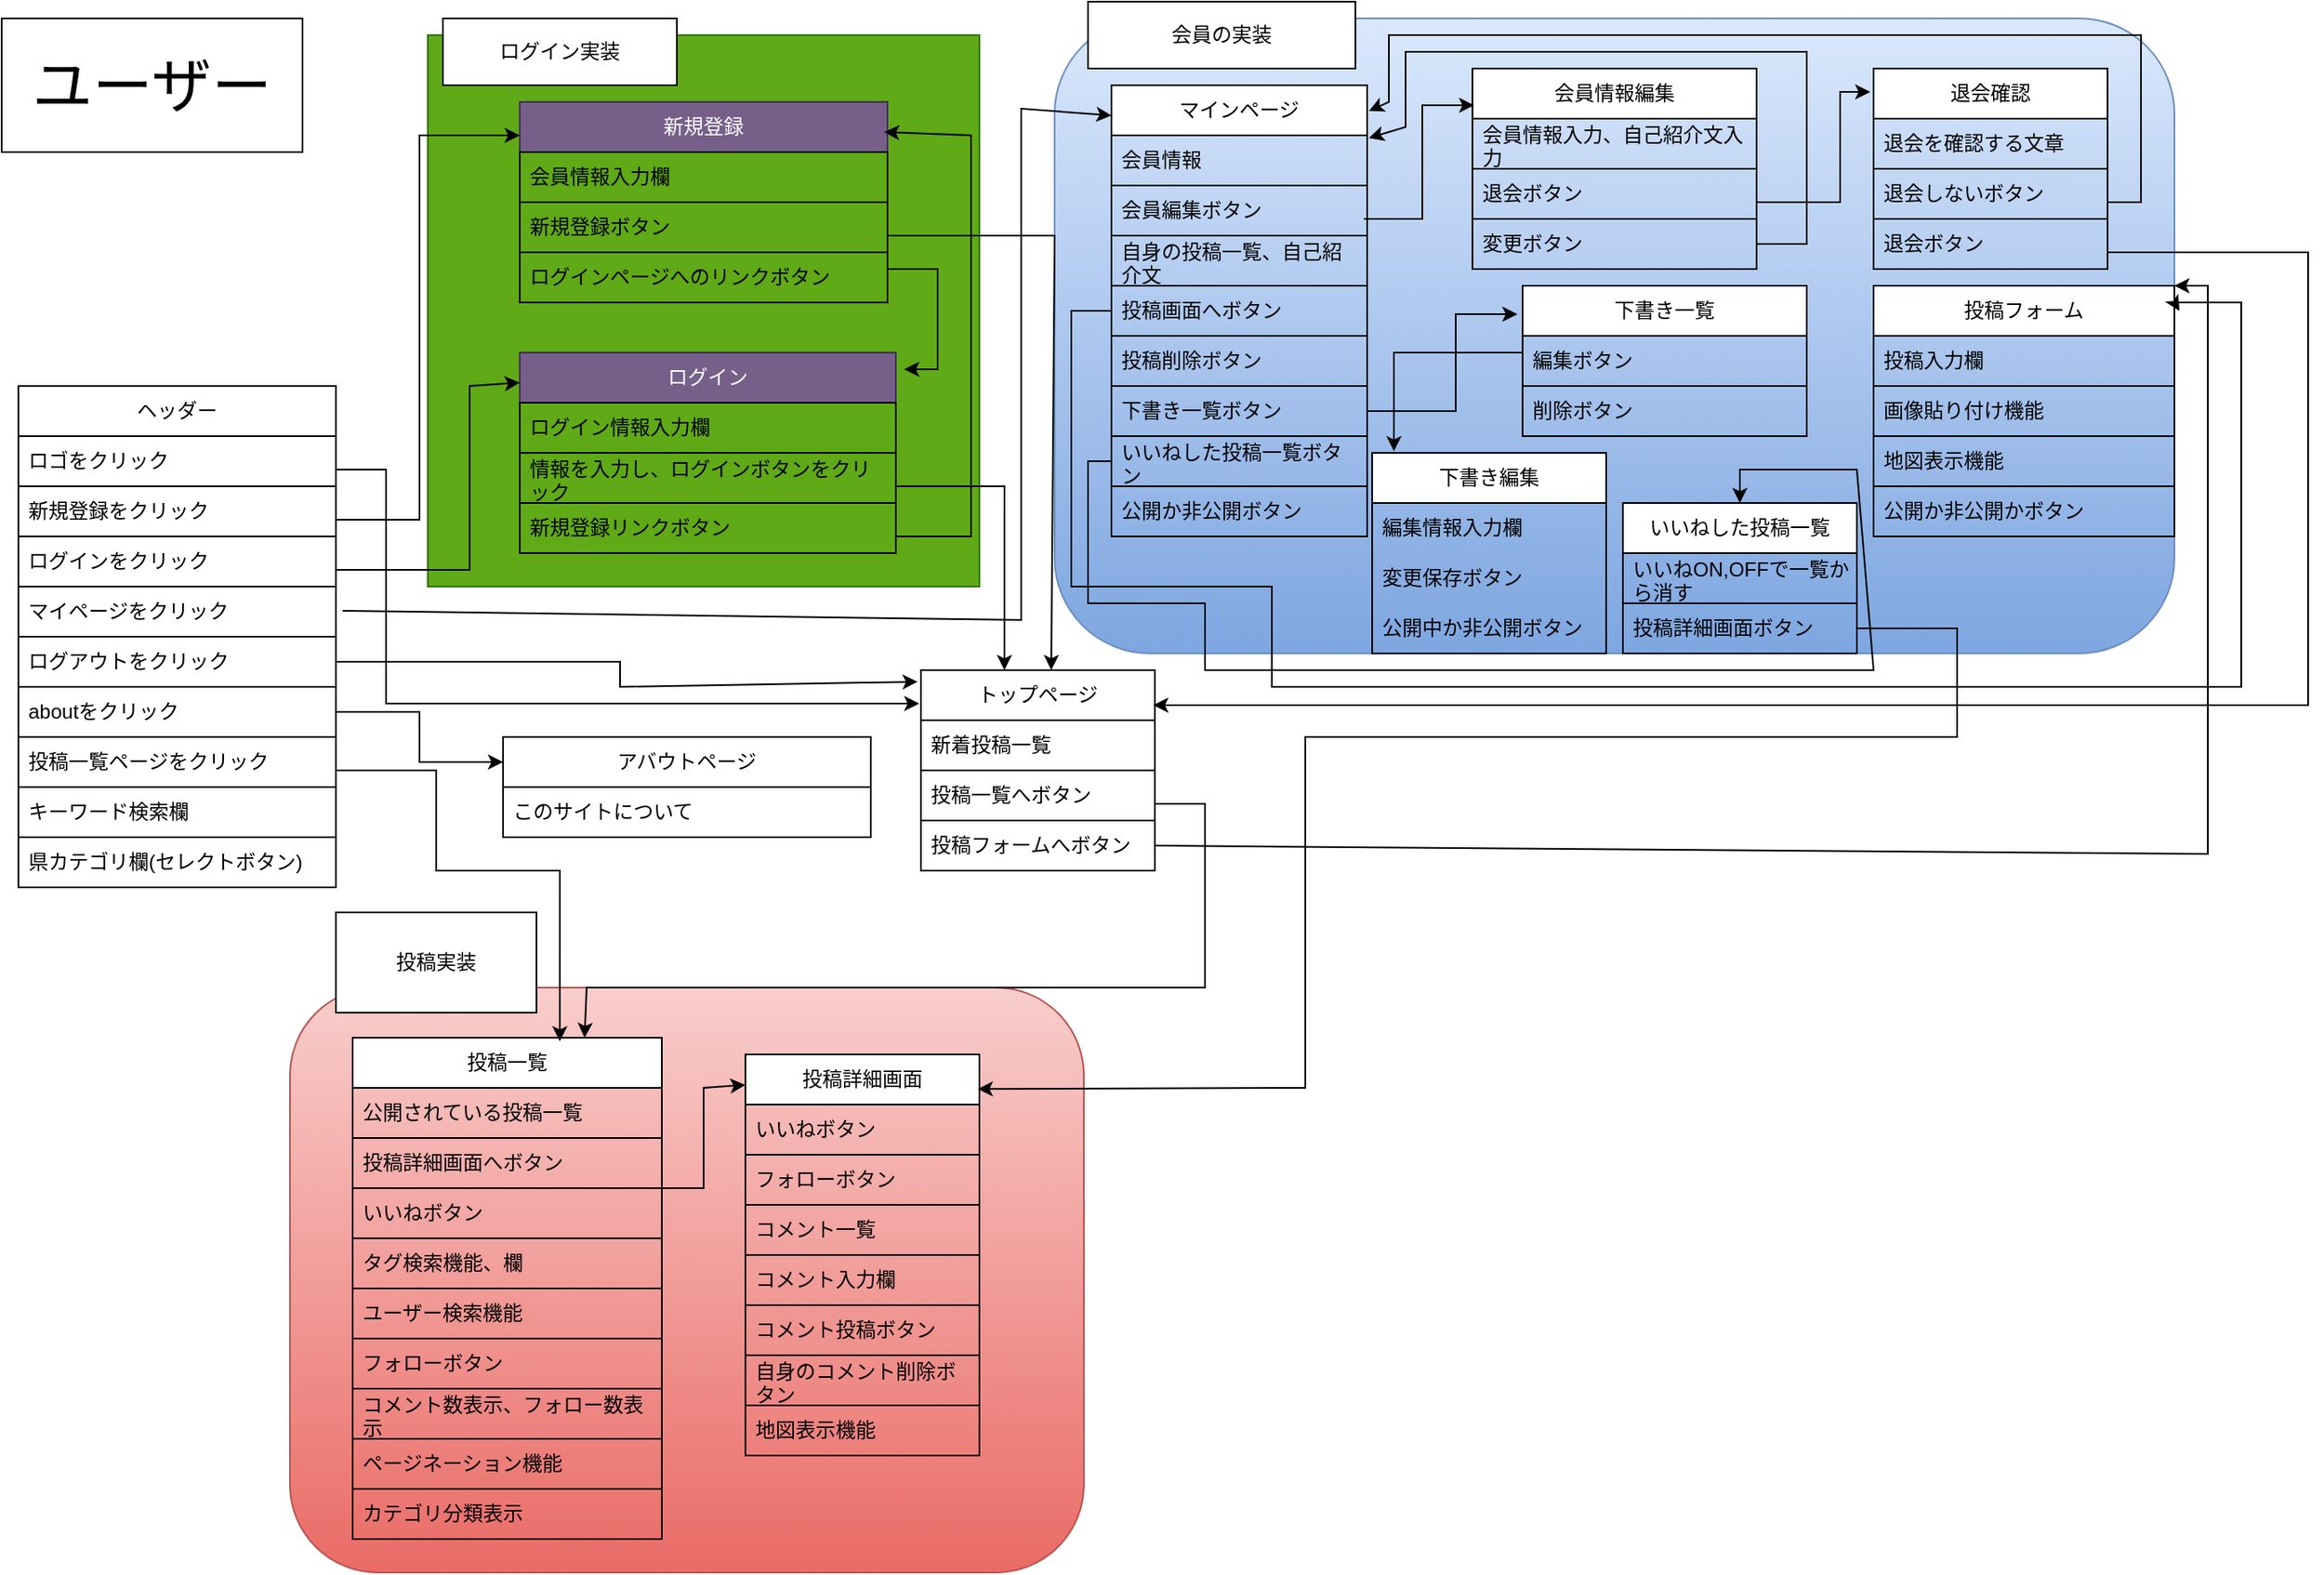 <mxfile version="24.4.13" type="github">
  <diagram name="ページ1" id="BmxVBQdKCFRmg_GliCho">
    <mxGraphModel dx="599" dy="809" grid="1" gridSize="10" guides="1" tooltips="1" connect="1" arrows="1" fold="1" page="1" pageScale="1" pageWidth="827" pageHeight="1169" math="0" shadow="0">
      <root>
        <mxCell id="0" />
        <mxCell id="1" parent="0" />
        <mxCell id="5P5FnnpHf5cilHwBpNUs-7" value="&lt;font style=&quot;font-size: 36px;&quot;&gt;ユーザー&lt;/font&gt;" style="rounded=0;whiteSpace=wrap;html=1;" parent="1" vertex="1">
          <mxGeometry x="10" y="20" width="180" height="80" as="geometry" />
        </mxCell>
        <mxCell id="5P5FnnpHf5cilHwBpNUs-9" value="ヘッダー" style="swimlane;fontStyle=0;childLayout=stackLayout;horizontal=1;startSize=30;horizontalStack=0;resizeParent=1;resizeParentMax=0;resizeLast=0;collapsible=1;marginBottom=0;whiteSpace=wrap;html=1;" parent="1" vertex="1">
          <mxGeometry x="20" y="240" width="190" height="300" as="geometry" />
        </mxCell>
        <mxCell id="5P5FnnpHf5cilHwBpNUs-10" value="ロゴをクリック" style="text;strokeColor=none;fillColor=none;align=left;verticalAlign=middle;spacingLeft=4;spacingRight=4;overflow=hidden;points=[[0,0.5],[1,0.5]];portConstraint=eastwest;rotatable=0;whiteSpace=wrap;html=1;" parent="5P5FnnpHf5cilHwBpNUs-9" vertex="1">
          <mxGeometry y="30" width="190" height="30" as="geometry" />
        </mxCell>
        <mxCell id="5P5FnnpHf5cilHwBpNUs-11" value="新規登録をクリック" style="text;strokeColor=default;fillColor=none;align=left;verticalAlign=middle;spacingLeft=4;spacingRight=4;overflow=hidden;points=[[0,0.5],[1,0.5]];portConstraint=eastwest;rotatable=0;whiteSpace=wrap;html=1;" parent="5P5FnnpHf5cilHwBpNUs-9" vertex="1">
          <mxGeometry y="60" width="190" height="30" as="geometry" />
        </mxCell>
        <mxCell id="5P5FnnpHf5cilHwBpNUs-12" value="ログインをクリック" style="text;strokeColor=default;fillColor=none;align=left;verticalAlign=middle;spacingLeft=4;spacingRight=4;overflow=hidden;points=[[0,0.5],[1,0.5]];portConstraint=eastwest;rotatable=0;whiteSpace=wrap;html=1;" parent="5P5FnnpHf5cilHwBpNUs-9" vertex="1">
          <mxGeometry y="90" width="190" height="30" as="geometry" />
        </mxCell>
        <mxCell id="5P5FnnpHf5cilHwBpNUs-4" value="マイページをクリック" style="text;strokeColor=default;fillColor=none;align=left;verticalAlign=middle;spacingLeft=4;spacingRight=4;overflow=hidden;points=[[0,0.5],[1,0.5]];portConstraint=eastwest;rotatable=0;whiteSpace=wrap;html=1;" parent="5P5FnnpHf5cilHwBpNUs-9" vertex="1">
          <mxGeometry y="120" width="190" height="30" as="geometry" />
        </mxCell>
        <mxCell id="5P5FnnpHf5cilHwBpNUs-6" value="ログアウトをクリック" style="text;strokeColor=default;fillColor=none;align=left;verticalAlign=middle;spacingLeft=4;spacingRight=4;overflow=hidden;points=[[0,0.5],[1,0.5]];portConstraint=eastwest;rotatable=0;whiteSpace=wrap;html=1;" parent="5P5FnnpHf5cilHwBpNUs-9" vertex="1">
          <mxGeometry y="150" width="190" height="30" as="geometry" />
        </mxCell>
        <mxCell id="5P5FnnpHf5cilHwBpNUs-5" value="aboutをクリック" style="text;strokeColor=default;fillColor=none;align=left;verticalAlign=middle;spacingLeft=4;spacingRight=4;overflow=hidden;points=[[0,0.5],[1,0.5]];portConstraint=eastwest;rotatable=0;whiteSpace=wrap;html=1;" parent="5P5FnnpHf5cilHwBpNUs-9" vertex="1">
          <mxGeometry y="180" width="190" height="30" as="geometry" />
        </mxCell>
        <mxCell id="5P5FnnpHf5cilHwBpNUs-20" value="投稿一覧ページをクリック" style="text;strokeColor=default;fillColor=none;align=left;verticalAlign=middle;spacingLeft=4;spacingRight=4;overflow=hidden;points=[[0,0.5],[1,0.5]];portConstraint=eastwest;rotatable=0;whiteSpace=wrap;html=1;" parent="5P5FnnpHf5cilHwBpNUs-9" vertex="1">
          <mxGeometry y="210" width="190" height="30" as="geometry" />
        </mxCell>
        <mxCell id="5P5FnnpHf5cilHwBpNUs-45" value="キーワード検索欄" style="text;strokeColor=default;fillColor=none;align=left;verticalAlign=middle;spacingLeft=4;spacingRight=4;overflow=hidden;points=[[0,0.5],[1,0.5]];portConstraint=eastwest;rotatable=0;whiteSpace=wrap;html=1;" parent="5P5FnnpHf5cilHwBpNUs-9" vertex="1">
          <mxGeometry y="240" width="190" height="30" as="geometry" />
        </mxCell>
        <mxCell id="5P5FnnpHf5cilHwBpNUs-44" value="県カテゴリ欄(セレクトボタン)" style="text;strokeColor=none;fillColor=none;align=left;verticalAlign=middle;spacingLeft=4;spacingRight=4;overflow=hidden;points=[[0,0.5],[1,0.5]];portConstraint=eastwest;rotatable=0;whiteSpace=wrap;html=1;" parent="5P5FnnpHf5cilHwBpNUs-9" vertex="1">
          <mxGeometry y="270" width="190" height="30" as="geometry" />
        </mxCell>
        <mxCell id="5P5FnnpHf5cilHwBpNUs-21" value="" style="whiteSpace=wrap;html=1;aspect=fixed;strokeColor=#2D7600;fillColor=#60a917;fontColor=#ffffff;" parent="1" vertex="1">
          <mxGeometry x="265" y="30" width="330" height="330" as="geometry" />
        </mxCell>
        <mxCell id="5P5FnnpHf5cilHwBpNUs-22" value="新規登録" style="swimlane;fontStyle=0;childLayout=stackLayout;horizontal=1;startSize=30;horizontalStack=0;resizeParent=1;resizeParentMax=0;resizeLast=0;collapsible=1;marginBottom=0;whiteSpace=wrap;html=1;fillColor=#76608a;fontColor=#ffffff;strokeColor=#432D57;" parent="1" vertex="1">
          <mxGeometry x="320" y="70" width="220" height="120" as="geometry" />
        </mxCell>
        <mxCell id="5P5FnnpHf5cilHwBpNUs-23" value="会員情報入力欄" style="text;align=left;verticalAlign=middle;spacingLeft=4;spacingRight=4;overflow=hidden;points=[[0,0.5],[1,0.5]];portConstraint=eastwest;rotatable=0;whiteSpace=wrap;html=1;fillColor=none;strokeColor=default;" parent="5P5FnnpHf5cilHwBpNUs-22" vertex="1">
          <mxGeometry y="30" width="220" height="30" as="geometry" />
        </mxCell>
        <mxCell id="5P5FnnpHf5cilHwBpNUs-24" value="新規登録ボタン" style="text;strokeColor=default;fillColor=none;align=left;verticalAlign=middle;spacingLeft=4;spacingRight=4;overflow=hidden;points=[[0,0.5],[1,0.5]];portConstraint=eastwest;rotatable=0;whiteSpace=wrap;html=1;" parent="5P5FnnpHf5cilHwBpNUs-22" vertex="1">
          <mxGeometry y="60" width="220" height="30" as="geometry" />
        </mxCell>
        <mxCell id="5P5FnnpHf5cilHwBpNUs-25" value="ログインページへのリンクボタン" style="text;strokeColor=default;fillColor=none;align=left;verticalAlign=middle;spacingLeft=4;spacingRight=4;overflow=hidden;points=[[0,0.5],[1,0.5]];portConstraint=eastwest;rotatable=0;whiteSpace=wrap;html=1;" parent="5P5FnnpHf5cilHwBpNUs-22" vertex="1">
          <mxGeometry y="90" width="220" height="30" as="geometry" />
        </mxCell>
        <mxCell id="5P5FnnpHf5cilHwBpNUs-26" value="ログイン実装" style="rounded=0;whiteSpace=wrap;html=1;" parent="1" vertex="1">
          <mxGeometry x="274" y="20" width="140" height="40" as="geometry" />
        </mxCell>
        <mxCell id="5P5FnnpHf5cilHwBpNUs-27" value="ログイン" style="swimlane;fontStyle=0;childLayout=stackLayout;horizontal=1;startSize=30;horizontalStack=0;resizeParent=1;resizeParentMax=0;resizeLast=0;collapsible=1;marginBottom=0;whiteSpace=wrap;html=1;fillColor=#76608a;strokeColor=#432D57;fontColor=#ffffff;" parent="1" vertex="1">
          <mxGeometry x="320" y="220" width="225" height="120" as="geometry" />
        </mxCell>
        <mxCell id="5P5FnnpHf5cilHwBpNUs-28" value="ログイン情報入力欄" style="text;strokeColor=default;fillColor=none;align=left;verticalAlign=middle;spacingLeft=4;spacingRight=4;overflow=hidden;points=[[0,0.5],[1,0.5]];portConstraint=eastwest;rotatable=0;whiteSpace=wrap;html=1;" parent="5P5FnnpHf5cilHwBpNUs-27" vertex="1">
          <mxGeometry y="30" width="225" height="30" as="geometry" />
        </mxCell>
        <mxCell id="5P5FnnpHf5cilHwBpNUs-29" value="情報を入力し、ログインボタンをクリック" style="text;strokeColor=default;fillColor=none;align=left;verticalAlign=middle;spacingLeft=4;spacingRight=4;overflow=hidden;points=[[0,0.5],[1,0.5]];portConstraint=eastwest;rotatable=0;whiteSpace=wrap;html=1;" parent="5P5FnnpHf5cilHwBpNUs-27" vertex="1">
          <mxGeometry y="60" width="225" height="30" as="geometry" />
        </mxCell>
        <mxCell id="5P5FnnpHf5cilHwBpNUs-30" value="新規登録リンクボタン" style="text;strokeColor=default;fillColor=none;align=left;verticalAlign=middle;spacingLeft=4;spacingRight=4;overflow=hidden;points=[[0,0.5],[1,0.5]];portConstraint=eastwest;rotatable=0;whiteSpace=wrap;html=1;" parent="5P5FnnpHf5cilHwBpNUs-27" vertex="1">
          <mxGeometry y="90" width="225" height="30" as="geometry" />
        </mxCell>
        <mxCell id="5P5FnnpHf5cilHwBpNUs-31" value="" style="endArrow=classic;html=1;rounded=0;entryX=0;entryY=0.167;entryDx=0;entryDy=0;entryPerimeter=0;" parent="1" target="5P5FnnpHf5cilHwBpNUs-22" edge="1">
          <mxGeometry width="50" height="50" relative="1" as="geometry">
            <mxPoint x="210" y="320" as="sourcePoint" />
            <mxPoint x="260" y="90" as="targetPoint" />
            <Array as="points">
              <mxPoint x="260" y="320" />
              <mxPoint x="260" y="90" />
            </Array>
          </mxGeometry>
        </mxCell>
        <mxCell id="5P5FnnpHf5cilHwBpNUs-32" value="" style="endArrow=classic;html=1;rounded=0;entryX=0;entryY=0.15;entryDx=0;entryDy=0;entryPerimeter=0;" parent="1" target="5P5FnnpHf5cilHwBpNUs-27" edge="1">
          <mxGeometry width="50" height="50" relative="1" as="geometry">
            <mxPoint x="210" y="350" as="sourcePoint" />
            <mxPoint x="290" y="240" as="targetPoint" />
            <Array as="points">
              <mxPoint x="290" y="350" />
              <mxPoint x="290" y="240" />
            </Array>
          </mxGeometry>
        </mxCell>
        <mxCell id="5P5FnnpHf5cilHwBpNUs-34" value="" style="endArrow=classic;html=1;rounded=0;" parent="1" edge="1">
          <mxGeometry width="50" height="50" relative="1" as="geometry">
            <mxPoint x="540" y="170" as="sourcePoint" />
            <mxPoint x="550" y="230" as="targetPoint" />
            <Array as="points">
              <mxPoint x="570" y="170" />
              <mxPoint x="570" y="230" />
            </Array>
          </mxGeometry>
        </mxCell>
        <mxCell id="5P5FnnpHf5cilHwBpNUs-36" value="" style="endArrow=classic;html=1;rounded=0;entryX=0.991;entryY=0.15;entryDx=0;entryDy=0;entryPerimeter=0;" parent="1" target="5P5FnnpHf5cilHwBpNUs-22" edge="1">
          <mxGeometry width="50" height="50" relative="1" as="geometry">
            <mxPoint x="545" y="330" as="sourcePoint" />
            <mxPoint x="545" y="100" as="targetPoint" />
            <Array as="points">
              <mxPoint x="590" y="330" />
              <mxPoint x="590" y="90" />
            </Array>
          </mxGeometry>
        </mxCell>
        <mxCell id="5P5FnnpHf5cilHwBpNUs-37" value="アバウトページ" style="swimlane;fontStyle=0;childLayout=stackLayout;horizontal=1;startSize=30;horizontalStack=0;resizeParent=1;resizeParentMax=0;resizeLast=0;collapsible=1;marginBottom=0;whiteSpace=wrap;html=1;" parent="1" vertex="1">
          <mxGeometry x="310" y="450" width="220" height="60" as="geometry" />
        </mxCell>
        <mxCell id="5P5FnnpHf5cilHwBpNUs-38" value="このサイトについて" style="text;strokeColor=none;fillColor=none;align=left;verticalAlign=middle;spacingLeft=4;spacingRight=4;overflow=hidden;points=[[0,0.5],[1,0.5]];portConstraint=eastwest;rotatable=0;whiteSpace=wrap;html=1;" parent="5P5FnnpHf5cilHwBpNUs-37" vertex="1">
          <mxGeometry y="30" width="220" height="30" as="geometry" />
        </mxCell>
        <mxCell id="5P5FnnpHf5cilHwBpNUs-41" value="" style="endArrow=classic;html=1;rounded=0;exitX=1;exitY=0.5;exitDx=0;exitDy=0;entryX=0;entryY=0.25;entryDx=0;entryDy=0;" parent="1" source="5P5FnnpHf5cilHwBpNUs-5" target="5P5FnnpHf5cilHwBpNUs-37" edge="1">
          <mxGeometry width="50" height="50" relative="1" as="geometry">
            <mxPoint x="280" y="570" as="sourcePoint" />
            <mxPoint x="260" y="480" as="targetPoint" />
            <Array as="points">
              <mxPoint x="260" y="435" />
              <mxPoint x="260" y="465" />
            </Array>
          </mxGeometry>
        </mxCell>
        <mxCell id="5P5FnnpHf5cilHwBpNUs-42" value="トップページ" style="swimlane;fontStyle=0;childLayout=stackLayout;horizontal=1;startSize=30;horizontalStack=0;resizeParent=1;resizeParentMax=0;resizeLast=0;collapsible=1;marginBottom=0;whiteSpace=wrap;html=1;" parent="1" vertex="1">
          <mxGeometry x="560" y="410" width="140" height="120" as="geometry" />
        </mxCell>
        <mxCell id="5P5FnnpHf5cilHwBpNUs-43" value="新着投稿一覧" style="text;strokeColor=default;fillColor=none;align=left;verticalAlign=middle;spacingLeft=4;spacingRight=4;overflow=hidden;points=[[0,0.5],[1,0.5]];portConstraint=eastwest;rotatable=0;whiteSpace=wrap;html=1;" parent="5P5FnnpHf5cilHwBpNUs-42" vertex="1">
          <mxGeometry y="30" width="140" height="30" as="geometry" />
        </mxCell>
        <mxCell id="m7cMplV8NOQ_NA8ybP9x-31" value="投稿一覧へボタン" style="text;strokeColor=none;fillColor=none;align=left;verticalAlign=middle;spacingLeft=4;spacingRight=4;overflow=hidden;points=[[0,0.5],[1,0.5]];portConstraint=eastwest;rotatable=0;whiteSpace=wrap;html=1;" vertex="1" parent="5P5FnnpHf5cilHwBpNUs-42">
          <mxGeometry y="60" width="140" height="30" as="geometry" />
        </mxCell>
        <mxCell id="5P5FnnpHf5cilHwBpNUs-64" value="投稿フォームへボタン" style="text;strokeColor=default;fillColor=none;align=left;verticalAlign=middle;spacingLeft=4;spacingRight=4;overflow=hidden;points=[[0,0.5],[1,0.5]];portConstraint=eastwest;rotatable=0;whiteSpace=wrap;html=1;" parent="5P5FnnpHf5cilHwBpNUs-42" vertex="1">
          <mxGeometry y="90" width="140" height="30" as="geometry" />
        </mxCell>
        <mxCell id="5P5FnnpHf5cilHwBpNUs-47" value="" style="endArrow=classic;html=1;rounded=0;exitX=1;exitY=0.5;exitDx=0;exitDy=0;entryX=-0.014;entryY=0.058;entryDx=0;entryDy=0;entryPerimeter=0;" parent="1" source="5P5FnnpHf5cilHwBpNUs-6" target="5P5FnnpHf5cilHwBpNUs-42" edge="1">
          <mxGeometry width="50" height="50" relative="1" as="geometry">
            <mxPoint x="210" y="400" as="sourcePoint" />
            <mxPoint x="550" y="410" as="targetPoint" />
            <Array as="points">
              <mxPoint x="380" y="405" />
              <mxPoint x="380" y="420" />
            </Array>
          </mxGeometry>
        </mxCell>
        <mxCell id="5P5FnnpHf5cilHwBpNUs-49" value="" style="rounded=1;whiteSpace=wrap;html=1;fillColor=#dae8fc;strokeColor=#6c8ebf;gradientColor=#7ea6e0;" parent="1" vertex="1">
          <mxGeometry x="640" y="20" width="670" height="380" as="geometry" />
        </mxCell>
        <mxCell id="5P5FnnpHf5cilHwBpNUs-51" value="マインページ" style="swimlane;fontStyle=0;childLayout=stackLayout;horizontal=1;startSize=30;horizontalStack=0;resizeParent=1;resizeParentMax=0;resizeLast=0;collapsible=1;marginBottom=0;whiteSpace=wrap;html=1;" parent="1" vertex="1">
          <mxGeometry x="674" y="60" width="153" height="270" as="geometry" />
        </mxCell>
        <mxCell id="5P5FnnpHf5cilHwBpNUs-52" value="会員情報" style="text;strokeColor=default;fillColor=none;align=left;verticalAlign=middle;spacingLeft=4;spacingRight=4;overflow=hidden;points=[[0,0.5],[1,0.5]];portConstraint=eastwest;rotatable=0;whiteSpace=wrap;html=1;" parent="5P5FnnpHf5cilHwBpNUs-51" vertex="1">
          <mxGeometry y="30" width="153" height="30" as="geometry" />
        </mxCell>
        <mxCell id="5P5FnnpHf5cilHwBpNUs-53" value="会員編集ボタン" style="text;strokeColor=default;fillColor=none;align=left;verticalAlign=middle;spacingLeft=4;spacingRight=4;overflow=hidden;points=[[0,0.5],[1,0.5]];portConstraint=eastwest;rotatable=0;whiteSpace=wrap;html=1;" parent="5P5FnnpHf5cilHwBpNUs-51" vertex="1">
          <mxGeometry y="60" width="153" height="30" as="geometry" />
        </mxCell>
        <mxCell id="5P5FnnpHf5cilHwBpNUs-56" value="自身の投稿一覧、自己紹介文" style="text;strokeColor=default;fillColor=none;align=left;verticalAlign=middle;spacingLeft=4;spacingRight=4;overflow=hidden;points=[[0,0.5],[1,0.5]];portConstraint=eastwest;rotatable=0;whiteSpace=wrap;html=1;" parent="5P5FnnpHf5cilHwBpNUs-51" vertex="1">
          <mxGeometry y="90" width="153" height="30" as="geometry" />
        </mxCell>
        <mxCell id="m7cMplV8NOQ_NA8ybP9x-38" value="投稿画面へボタン" style="text;strokeColor=default;fillColor=none;align=left;verticalAlign=middle;spacingLeft=4;spacingRight=4;overflow=hidden;points=[[0,0.5],[1,0.5]];portConstraint=eastwest;rotatable=0;whiteSpace=wrap;html=1;" vertex="1" parent="5P5FnnpHf5cilHwBpNUs-51">
          <mxGeometry y="120" width="153" height="30" as="geometry" />
        </mxCell>
        <mxCell id="m7cMplV8NOQ_NA8ybP9x-18" value="投稿削除ボタン" style="text;strokeColor=none;fillColor=none;align=left;verticalAlign=middle;spacingLeft=4;spacingRight=4;overflow=hidden;points=[[0,0.5],[1,0.5]];portConstraint=eastwest;rotatable=0;whiteSpace=wrap;html=1;" vertex="1" parent="5P5FnnpHf5cilHwBpNUs-51">
          <mxGeometry y="150" width="153" height="30" as="geometry" />
        </mxCell>
        <mxCell id="5P5FnnpHf5cilHwBpNUs-55" value="下書き一覧ボタン" style="text;strokeColor=default;fillColor=none;align=left;verticalAlign=middle;spacingLeft=4;spacingRight=4;overflow=hidden;points=[[0,0.5],[1,0.5]];portConstraint=eastwest;rotatable=0;whiteSpace=wrap;html=1;" parent="5P5FnnpHf5cilHwBpNUs-51" vertex="1">
          <mxGeometry y="180" width="153" height="30" as="geometry" />
        </mxCell>
        <mxCell id="5P5FnnpHf5cilHwBpNUs-54" value="いいねした投稿一覧ボタン" style="text;strokeColor=default;fillColor=none;align=left;verticalAlign=middle;spacingLeft=4;spacingRight=4;overflow=hidden;points=[[0,0.5],[1,0.5]];portConstraint=eastwest;rotatable=0;whiteSpace=wrap;html=1;" parent="5P5FnnpHf5cilHwBpNUs-51" vertex="1">
          <mxGeometry y="210" width="153" height="30" as="geometry" />
        </mxCell>
        <mxCell id="m7cMplV8NOQ_NA8ybP9x-30" value="公開か非公開ボタン" style="text;strokeColor=default;fillColor=none;align=left;verticalAlign=middle;spacingLeft=4;spacingRight=4;overflow=hidden;points=[[0,0.5],[1,0.5]];portConstraint=eastwest;rotatable=0;whiteSpace=wrap;html=1;" vertex="1" parent="5P5FnnpHf5cilHwBpNUs-51">
          <mxGeometry y="240" width="153" height="30" as="geometry" />
        </mxCell>
        <mxCell id="5P5FnnpHf5cilHwBpNUs-57" value="" style="endArrow=classic;html=1;rounded=0;entryX=0;entryY=0.067;entryDx=0;entryDy=0;entryPerimeter=0;" parent="1" target="5P5FnnpHf5cilHwBpNUs-51" edge="1">
          <mxGeometry width="50" height="50" relative="1" as="geometry">
            <mxPoint x="214" y="374.5" as="sourcePoint" />
            <mxPoint x="620" y="70" as="targetPoint" />
            <Array as="points">
              <mxPoint x="620" y="380" />
              <mxPoint x="620" y="74" />
            </Array>
          </mxGeometry>
        </mxCell>
        <mxCell id="5P5FnnpHf5cilHwBpNUs-59" value="" style="endArrow=classic;html=1;rounded=0;entryX=-0.007;entryY=0.167;entryDx=0;entryDy=0;entryPerimeter=0;" parent="1" target="5P5FnnpHf5cilHwBpNUs-42" edge="1">
          <mxGeometry width="50" height="50" relative="1" as="geometry">
            <mxPoint x="210" y="290" as="sourcePoint" />
            <mxPoint x="560" y="430" as="targetPoint" />
            <Array as="points">
              <mxPoint x="240" y="290" />
              <mxPoint x="240" y="430" />
            </Array>
          </mxGeometry>
        </mxCell>
        <mxCell id="5P5FnnpHf5cilHwBpNUs-60" value="会員の実装" style="rounded=0;whiteSpace=wrap;html=1;" parent="1" vertex="1">
          <mxGeometry x="660" y="10" width="160" height="40" as="geometry" />
        </mxCell>
        <mxCell id="5P5FnnpHf5cilHwBpNUs-61" value="" style="endArrow=classic;html=1;rounded=0;entryX=0.357;entryY=0;entryDx=0;entryDy=0;entryPerimeter=0;" parent="1" target="5P5FnnpHf5cilHwBpNUs-42" edge="1">
          <mxGeometry width="50" height="50" relative="1" as="geometry">
            <mxPoint x="545" y="300" as="sourcePoint" />
            <mxPoint x="610" y="300" as="targetPoint" />
            <Array as="points">
              <mxPoint x="610" y="300" />
            </Array>
          </mxGeometry>
        </mxCell>
        <mxCell id="5P5FnnpHf5cilHwBpNUs-62" value="" style="endArrow=classic;html=1;rounded=0;entryX=0.557;entryY=0;entryDx=0;entryDy=0;entryPerimeter=0;" parent="1" target="5P5FnnpHf5cilHwBpNUs-42" edge="1">
          <mxGeometry width="50" height="50" relative="1" as="geometry">
            <mxPoint x="540" y="150" as="sourcePoint" />
            <mxPoint x="630" y="150" as="targetPoint" />
            <Array as="points">
              <mxPoint x="640" y="150" />
            </Array>
          </mxGeometry>
        </mxCell>
        <mxCell id="m7cMplV8NOQ_NA8ybP9x-2" value="会員情報編集" style="swimlane;fontStyle=0;childLayout=stackLayout;horizontal=1;startSize=30;horizontalStack=0;resizeParent=1;resizeParentMax=0;resizeLast=0;collapsible=1;marginBottom=0;whiteSpace=wrap;html=1;" vertex="1" parent="1">
          <mxGeometry x="890" y="50" width="170" height="120" as="geometry" />
        </mxCell>
        <mxCell id="m7cMplV8NOQ_NA8ybP9x-3" value="会員情報入力、自己紹介文入力" style="text;strokeColor=default;fillColor=none;align=left;verticalAlign=middle;spacingLeft=4;spacingRight=4;overflow=hidden;points=[[0,0.5],[1,0.5]];portConstraint=eastwest;rotatable=0;whiteSpace=wrap;html=1;" vertex="1" parent="m7cMplV8NOQ_NA8ybP9x-2">
          <mxGeometry y="30" width="170" height="30" as="geometry" />
        </mxCell>
        <mxCell id="m7cMplV8NOQ_NA8ybP9x-4" value="退会ボタン" style="text;strokeColor=default;fillColor=none;align=left;verticalAlign=middle;spacingLeft=4;spacingRight=4;overflow=hidden;points=[[0,0.5],[1,0.5]];portConstraint=eastwest;rotatable=0;whiteSpace=wrap;html=1;" vertex="1" parent="m7cMplV8NOQ_NA8ybP9x-2">
          <mxGeometry y="60" width="170" height="30" as="geometry" />
        </mxCell>
        <mxCell id="m7cMplV8NOQ_NA8ybP9x-5" value="変更ボタン" style="text;strokeColor=default;fillColor=none;align=left;verticalAlign=middle;spacingLeft=4;spacingRight=4;overflow=hidden;points=[[0,0.5],[1,0.5]];portConstraint=eastwest;rotatable=0;whiteSpace=wrap;html=1;" vertex="1" parent="m7cMplV8NOQ_NA8ybP9x-2">
          <mxGeometry y="90" width="170" height="30" as="geometry" />
        </mxCell>
        <mxCell id="m7cMplV8NOQ_NA8ybP9x-6" value="" style="endArrow=classic;html=1;rounded=0;entryX=0.006;entryY=0.183;entryDx=0;entryDy=0;entryPerimeter=0;" edge="1" parent="1" target="m7cMplV8NOQ_NA8ybP9x-2">
          <mxGeometry width="50" height="50" relative="1" as="geometry">
            <mxPoint x="825" y="140" as="sourcePoint" />
            <mxPoint x="920" y="200" as="targetPoint" />
            <Array as="points">
              <mxPoint x="860" y="140" />
              <mxPoint x="860" y="72" />
            </Array>
          </mxGeometry>
        </mxCell>
        <mxCell id="m7cMplV8NOQ_NA8ybP9x-7" value="" style="endArrow=classic;html=1;rounded=0;entryX=1.007;entryY=0.117;entryDx=0;entryDy=0;entryPerimeter=0;" edge="1" parent="1" target="5P5FnnpHf5cilHwBpNUs-51">
          <mxGeometry width="50" height="50" relative="1" as="geometry">
            <mxPoint x="1060" y="155" as="sourcePoint" />
            <mxPoint x="1110" y="105" as="targetPoint" />
            <Array as="points">
              <mxPoint x="1090" y="155" />
              <mxPoint x="1090" y="40" />
              <mxPoint x="850" y="40" />
              <mxPoint x="850" y="85" />
            </Array>
          </mxGeometry>
        </mxCell>
        <mxCell id="m7cMplV8NOQ_NA8ybP9x-8" value="退会確認" style="swimlane;fontStyle=0;childLayout=stackLayout;horizontal=1;startSize=30;horizontalStack=0;resizeParent=1;resizeParentMax=0;resizeLast=0;collapsible=1;marginBottom=0;whiteSpace=wrap;html=1;" vertex="1" parent="1">
          <mxGeometry x="1130" y="50" width="140" height="120" as="geometry" />
        </mxCell>
        <mxCell id="m7cMplV8NOQ_NA8ybP9x-9" value="退会を確認する文章" style="text;strokeColor=default;fillColor=none;align=left;verticalAlign=middle;spacingLeft=4;spacingRight=4;overflow=hidden;points=[[0,0.5],[1,0.5]];portConstraint=eastwest;rotatable=0;whiteSpace=wrap;html=1;" vertex="1" parent="m7cMplV8NOQ_NA8ybP9x-8">
          <mxGeometry y="30" width="140" height="30" as="geometry" />
        </mxCell>
        <mxCell id="m7cMplV8NOQ_NA8ybP9x-10" value="退会しないボタン" style="text;strokeColor=default;fillColor=none;align=left;verticalAlign=middle;spacingLeft=4;spacingRight=4;overflow=hidden;points=[[0,0.5],[1,0.5]];portConstraint=eastwest;rotatable=0;whiteSpace=wrap;html=1;" vertex="1" parent="m7cMplV8NOQ_NA8ybP9x-8">
          <mxGeometry y="60" width="140" height="30" as="geometry" />
        </mxCell>
        <mxCell id="m7cMplV8NOQ_NA8ybP9x-11" value="退会ボタン" style="text;strokeColor=default;fillColor=none;align=left;verticalAlign=middle;spacingLeft=4;spacingRight=4;overflow=hidden;points=[[0,0.5],[1,0.5]];portConstraint=eastwest;rotatable=0;whiteSpace=wrap;html=1;" vertex="1" parent="m7cMplV8NOQ_NA8ybP9x-8">
          <mxGeometry y="90" width="140" height="30" as="geometry" />
        </mxCell>
        <mxCell id="m7cMplV8NOQ_NA8ybP9x-12" value="" style="endArrow=classic;html=1;rounded=0;entryX=-0.014;entryY=0.117;entryDx=0;entryDy=0;entryPerimeter=0;" edge="1" parent="1" target="m7cMplV8NOQ_NA8ybP9x-8">
          <mxGeometry width="50" height="50" relative="1" as="geometry">
            <mxPoint x="1060" y="130" as="sourcePoint" />
            <mxPoint x="1110" y="80" as="targetPoint" />
            <Array as="points">
              <mxPoint x="1110" y="130" />
              <mxPoint x="1110" y="64" />
            </Array>
          </mxGeometry>
        </mxCell>
        <mxCell id="m7cMplV8NOQ_NA8ybP9x-13" value="" style="endArrow=classic;html=1;rounded=0;entryX=1.007;entryY=0.057;entryDx=0;entryDy=0;entryPerimeter=0;" edge="1" parent="1" target="5P5FnnpHf5cilHwBpNUs-51">
          <mxGeometry width="50" height="50" relative="1" as="geometry">
            <mxPoint x="1270" y="130" as="sourcePoint" />
            <mxPoint x="1320" y="80" as="targetPoint" />
            <Array as="points">
              <mxPoint x="1290" y="130" />
              <mxPoint x="1290" y="30" />
              <mxPoint x="1030" y="30" />
              <mxPoint x="840" y="30" />
              <mxPoint x="840" y="70" />
            </Array>
          </mxGeometry>
        </mxCell>
        <mxCell id="m7cMplV8NOQ_NA8ybP9x-14" value="" style="endArrow=classic;html=1;rounded=0;entryX=0.993;entryY=0.175;entryDx=0;entryDy=0;entryPerimeter=0;" edge="1" parent="1" target="5P5FnnpHf5cilHwBpNUs-42">
          <mxGeometry width="50" height="50" relative="1" as="geometry">
            <mxPoint x="1270" y="160" as="sourcePoint" />
            <mxPoint x="760" y="430" as="targetPoint" />
            <Array as="points">
              <mxPoint x="1390" y="160" />
              <mxPoint x="1390" y="431" />
            </Array>
          </mxGeometry>
        </mxCell>
        <mxCell id="m7cMplV8NOQ_NA8ybP9x-15" value="下書き一覧" style="swimlane;fontStyle=0;childLayout=stackLayout;horizontal=1;startSize=30;horizontalStack=0;resizeParent=1;resizeParentMax=0;resizeLast=0;collapsible=1;marginBottom=0;whiteSpace=wrap;html=1;" vertex="1" parent="1">
          <mxGeometry x="920" y="180" width="170" height="90" as="geometry" />
        </mxCell>
        <mxCell id="m7cMplV8NOQ_NA8ybP9x-16" value="編集ボタン" style="text;strokeColor=default;fillColor=none;align=left;verticalAlign=middle;spacingLeft=4;spacingRight=4;overflow=hidden;points=[[0,0.5],[1,0.5]];portConstraint=eastwest;rotatable=0;whiteSpace=wrap;html=1;" vertex="1" parent="m7cMplV8NOQ_NA8ybP9x-15">
          <mxGeometry y="30" width="170" height="30" as="geometry" />
        </mxCell>
        <mxCell id="m7cMplV8NOQ_NA8ybP9x-17" value="削除ボタン" style="text;strokeColor=default;fillColor=none;align=left;verticalAlign=middle;spacingLeft=4;spacingRight=4;overflow=hidden;points=[[0,0.5],[1,0.5]];portConstraint=eastwest;rotatable=0;whiteSpace=wrap;html=1;" vertex="1" parent="m7cMplV8NOQ_NA8ybP9x-15">
          <mxGeometry y="60" width="170" height="30" as="geometry" />
        </mxCell>
        <mxCell id="m7cMplV8NOQ_NA8ybP9x-23" value="下書き編集" style="swimlane;fontStyle=0;childLayout=stackLayout;horizontal=1;startSize=30;horizontalStack=0;resizeParent=1;resizeParentMax=0;resizeLast=0;collapsible=1;marginBottom=0;whiteSpace=wrap;html=1;" vertex="1" parent="1">
          <mxGeometry x="830" y="280" width="140" height="120" as="geometry" />
        </mxCell>
        <mxCell id="m7cMplV8NOQ_NA8ybP9x-24" value="編集情報入力欄" style="text;strokeColor=none;fillColor=none;align=left;verticalAlign=middle;spacingLeft=4;spacingRight=4;overflow=hidden;points=[[0,0.5],[1,0.5]];portConstraint=eastwest;rotatable=0;whiteSpace=wrap;html=1;" vertex="1" parent="m7cMplV8NOQ_NA8ybP9x-23">
          <mxGeometry y="30" width="140" height="30" as="geometry" />
        </mxCell>
        <mxCell id="m7cMplV8NOQ_NA8ybP9x-25" value="変更保存ボタン" style="text;strokeColor=none;fillColor=none;align=left;verticalAlign=middle;spacingLeft=4;spacingRight=4;overflow=hidden;points=[[0,0.5],[1,0.5]];portConstraint=eastwest;rotatable=0;whiteSpace=wrap;html=1;" vertex="1" parent="m7cMplV8NOQ_NA8ybP9x-23">
          <mxGeometry y="60" width="140" height="30" as="geometry" />
        </mxCell>
        <mxCell id="m7cMplV8NOQ_NA8ybP9x-26" value="公開中か非公開ボタン" style="text;strokeColor=none;fillColor=none;align=left;verticalAlign=middle;spacingLeft=4;spacingRight=4;overflow=hidden;points=[[0,0.5],[1,0.5]];portConstraint=eastwest;rotatable=0;whiteSpace=wrap;html=1;" vertex="1" parent="m7cMplV8NOQ_NA8ybP9x-23">
          <mxGeometry y="90" width="140" height="30" as="geometry" />
        </mxCell>
        <mxCell id="m7cMplV8NOQ_NA8ybP9x-28" value="" style="endArrow=classic;html=1;rounded=0;exitX=0;exitY=0.333;exitDx=0;exitDy=0;exitPerimeter=0;entryX=0.093;entryY=-0.008;entryDx=0;entryDy=0;entryPerimeter=0;" edge="1" parent="1" source="m7cMplV8NOQ_NA8ybP9x-16" target="m7cMplV8NOQ_NA8ybP9x-23">
          <mxGeometry width="50" height="50" relative="1" as="geometry">
            <mxPoint x="990" y="350" as="sourcePoint" />
            <mxPoint x="840" y="270" as="targetPoint" />
            <Array as="points">
              <mxPoint x="843" y="220" />
            </Array>
          </mxGeometry>
        </mxCell>
        <mxCell id="m7cMplV8NOQ_NA8ybP9x-35" value="いいねした投稿一覧" style="swimlane;fontStyle=0;childLayout=stackLayout;horizontal=1;startSize=30;horizontalStack=0;resizeParent=1;resizeParentMax=0;resizeLast=0;collapsible=1;marginBottom=0;whiteSpace=wrap;html=1;" vertex="1" parent="1">
          <mxGeometry x="980" y="310" width="140" height="90" as="geometry" />
        </mxCell>
        <mxCell id="m7cMplV8NOQ_NA8ybP9x-36" value="いいねON,OFFで一覧から消す" style="text;strokeColor=none;fillColor=none;align=left;verticalAlign=middle;spacingLeft=4;spacingRight=4;overflow=hidden;points=[[0,0.5],[1,0.5]];portConstraint=eastwest;rotatable=0;whiteSpace=wrap;html=1;" vertex="1" parent="m7cMplV8NOQ_NA8ybP9x-35">
          <mxGeometry y="30" width="140" height="30" as="geometry" />
        </mxCell>
        <mxCell id="m7cMplV8NOQ_NA8ybP9x-37" value="投稿詳細画面ボタン" style="text;strokeColor=default;fillColor=none;align=left;verticalAlign=middle;spacingLeft=4;spacingRight=4;overflow=hidden;points=[[0,0.5],[1,0.5]];portConstraint=eastwest;rotatable=0;whiteSpace=wrap;html=1;" vertex="1" parent="m7cMplV8NOQ_NA8ybP9x-35">
          <mxGeometry y="60" width="140" height="30" as="geometry" />
        </mxCell>
        <mxCell id="m7cMplV8NOQ_NA8ybP9x-45" value="投稿フォーム" style="swimlane;fontStyle=0;childLayout=stackLayout;horizontal=1;startSize=30;horizontalStack=0;resizeParent=1;resizeParentMax=0;resizeLast=0;collapsible=1;marginBottom=0;whiteSpace=wrap;html=1;" vertex="1" parent="1">
          <mxGeometry x="1130" y="180" width="180" height="150" as="geometry" />
        </mxCell>
        <mxCell id="m7cMplV8NOQ_NA8ybP9x-46" value="投稿入力欄" style="text;strokeColor=default;fillColor=none;align=left;verticalAlign=middle;spacingLeft=4;spacingRight=4;overflow=hidden;points=[[0,0.5],[1,0.5]];portConstraint=eastwest;rotatable=0;whiteSpace=wrap;html=1;" vertex="1" parent="m7cMplV8NOQ_NA8ybP9x-45">
          <mxGeometry y="30" width="180" height="30" as="geometry" />
        </mxCell>
        <mxCell id="m7cMplV8NOQ_NA8ybP9x-47" value="画像貼り付け機能" style="text;strokeColor=none;fillColor=none;align=left;verticalAlign=middle;spacingLeft=4;spacingRight=4;overflow=hidden;points=[[0,0.5],[1,0.5]];portConstraint=eastwest;rotatable=0;whiteSpace=wrap;html=1;" vertex="1" parent="m7cMplV8NOQ_NA8ybP9x-45">
          <mxGeometry y="60" width="180" height="30" as="geometry" />
        </mxCell>
        <mxCell id="m7cMplV8NOQ_NA8ybP9x-48" value="地図表示機能" style="text;strokeColor=default;fillColor=none;align=left;verticalAlign=middle;spacingLeft=4;spacingRight=4;overflow=hidden;points=[[0,0.5],[1,0.5]];portConstraint=eastwest;rotatable=0;whiteSpace=wrap;html=1;" vertex="1" parent="m7cMplV8NOQ_NA8ybP9x-45">
          <mxGeometry y="90" width="180" height="30" as="geometry" />
        </mxCell>
        <mxCell id="m7cMplV8NOQ_NA8ybP9x-81" value="公開か非公開かボタン" style="text;strokeColor=default;fillColor=none;align=left;verticalAlign=middle;spacingLeft=4;spacingRight=4;overflow=hidden;points=[[0,0.5],[1,0.5]];portConstraint=eastwest;rotatable=0;whiteSpace=wrap;html=1;" vertex="1" parent="m7cMplV8NOQ_NA8ybP9x-45">
          <mxGeometry y="120" width="180" height="30" as="geometry" />
        </mxCell>
        <mxCell id="m7cMplV8NOQ_NA8ybP9x-33" value="" style="endArrow=classic;html=1;rounded=0;entryX=-0.018;entryY=0.189;entryDx=0;entryDy=0;entryPerimeter=0;exitX=1;exitY=0.5;exitDx=0;exitDy=0;" edge="1" parent="1" source="5P5FnnpHf5cilHwBpNUs-55" target="m7cMplV8NOQ_NA8ybP9x-15">
          <mxGeometry width="50" height="50" relative="1" as="geometry">
            <mxPoint x="897" y="230" as="sourcePoint" />
            <mxPoint x="947" y="180" as="targetPoint" />
            <Array as="points">
              <mxPoint x="880" y="255" />
              <mxPoint x="880" y="197" />
            </Array>
          </mxGeometry>
        </mxCell>
        <mxCell id="m7cMplV8NOQ_NA8ybP9x-53" value="" style="endArrow=classic;html=1;rounded=0;exitX=0;exitY=0.5;exitDx=0;exitDy=0;entryX=1.017;entryY=0.1;entryDx=0;entryDy=0;entryPerimeter=0;" edge="1" parent="1" source="m7cMplV8NOQ_NA8ybP9x-38" target="m7cMplV8NOQ_NA8ybP9x-45">
          <mxGeometry width="50" height="50" relative="1" as="geometry">
            <mxPoint x="660" y="400" as="sourcePoint" />
            <mxPoint x="1350" y="195" as="targetPoint" />
            <Array as="points">
              <mxPoint x="650" y="195" />
              <mxPoint x="650" y="360" />
              <mxPoint x="770" y="360" />
              <mxPoint x="770" y="420" />
              <mxPoint x="1350" y="420" />
              <mxPoint x="1350" y="190" />
              <mxPoint x="1310" y="190" />
            </Array>
          </mxGeometry>
        </mxCell>
        <mxCell id="m7cMplV8NOQ_NA8ybP9x-54" value="" style="endArrow=classic;html=1;rounded=0;entryX=0.5;entryY=0;entryDx=0;entryDy=0;exitX=0;exitY=0.5;exitDx=0;exitDy=0;" edge="1" parent="1" source="5P5FnnpHf5cilHwBpNUs-54" target="m7cMplV8NOQ_NA8ybP9x-35">
          <mxGeometry width="50" height="50" relative="1" as="geometry">
            <mxPoint x="720" y="410" as="sourcePoint" />
            <mxPoint x="1000" y="320" as="targetPoint" />
            <Array as="points">
              <mxPoint x="660" y="285" />
              <mxPoint x="660" y="370" />
              <mxPoint x="730" y="370" />
              <mxPoint x="730" y="410" />
              <mxPoint x="980" y="410" />
              <mxPoint x="1130" y="410" />
              <mxPoint x="1120" y="290" />
              <mxPoint x="1050" y="290" />
            </Array>
          </mxGeometry>
        </mxCell>
        <mxCell id="m7cMplV8NOQ_NA8ybP9x-55" value="" style="endArrow=classic;html=1;rounded=0;exitX=1;exitY=0.5;exitDx=0;exitDy=0;entryX=1;entryY=0;entryDx=0;entryDy=0;" edge="1" parent="1" source="5P5FnnpHf5cilHwBpNUs-64" target="m7cMplV8NOQ_NA8ybP9x-45">
          <mxGeometry width="50" height="50" relative="1" as="geometry">
            <mxPoint x="840" y="490" as="sourcePoint" />
            <mxPoint x="1281" y="180" as="targetPoint" />
            <Array as="points">
              <mxPoint x="1330" y="520" />
              <mxPoint x="1330" y="180" />
            </Array>
          </mxGeometry>
        </mxCell>
        <mxCell id="m7cMplV8NOQ_NA8ybP9x-61" value="" style="rounded=1;whiteSpace=wrap;html=1;fillColor=#f8cecc;strokeColor=#b85450;gradientColor=#ea6b66;" vertex="1" parent="1">
          <mxGeometry x="182.5" y="600" width="475" height="350" as="geometry" />
        </mxCell>
        <mxCell id="m7cMplV8NOQ_NA8ybP9x-62" value="投稿実装" style="rounded=0;whiteSpace=wrap;html=1;" vertex="1" parent="1">
          <mxGeometry x="210" y="555" width="120" height="60" as="geometry" />
        </mxCell>
        <mxCell id="m7cMplV8NOQ_NA8ybP9x-63" value="投稿一覧" style="swimlane;fontStyle=0;childLayout=stackLayout;horizontal=1;startSize=30;horizontalStack=0;resizeParent=1;resizeParentMax=0;resizeLast=0;collapsible=1;marginBottom=0;whiteSpace=wrap;html=1;" vertex="1" parent="1">
          <mxGeometry x="220" y="630" width="185" height="300" as="geometry" />
        </mxCell>
        <mxCell id="m7cMplV8NOQ_NA8ybP9x-57" value="公開されている投稿一覧" style="text;strokeColor=default;fillColor=none;align=left;verticalAlign=middle;spacingLeft=4;spacingRight=4;overflow=hidden;points=[[0,0.5],[1,0.5]];portConstraint=eastwest;rotatable=0;whiteSpace=wrap;html=1;" vertex="1" parent="m7cMplV8NOQ_NA8ybP9x-63">
          <mxGeometry y="30" width="185" height="30" as="geometry" />
        </mxCell>
        <mxCell id="m7cMplV8NOQ_NA8ybP9x-32" value="投稿詳細画面へボタン" style="text;strokeColor=default;fillColor=none;align=left;verticalAlign=middle;spacingLeft=4;spacingRight=4;overflow=hidden;points=[[0,0.5],[1,0.5]];portConstraint=eastwest;rotatable=0;whiteSpace=wrap;html=1;" vertex="1" parent="m7cMplV8NOQ_NA8ybP9x-63">
          <mxGeometry y="60" width="185" height="30" as="geometry" />
        </mxCell>
        <mxCell id="m7cMplV8NOQ_NA8ybP9x-58" value="いいねボタン" style="text;strokeColor=default;fillColor=none;align=left;verticalAlign=middle;spacingLeft=4;spacingRight=4;overflow=hidden;points=[[0,0.5],[1,0.5]];portConstraint=eastwest;rotatable=0;whiteSpace=wrap;html=1;" vertex="1" parent="m7cMplV8NOQ_NA8ybP9x-63">
          <mxGeometry y="90" width="185" height="30" as="geometry" />
        </mxCell>
        <mxCell id="m7cMplV8NOQ_NA8ybP9x-64" value="タグ検索機能、欄" style="text;strokeColor=default;fillColor=none;align=left;verticalAlign=middle;spacingLeft=4;spacingRight=4;overflow=hidden;points=[[0,0.5],[1,0.5]];portConstraint=eastwest;rotatable=0;whiteSpace=wrap;html=1;" vertex="1" parent="m7cMplV8NOQ_NA8ybP9x-63">
          <mxGeometry y="120" width="185" height="30" as="geometry" />
        </mxCell>
        <mxCell id="m7cMplV8NOQ_NA8ybP9x-77" value="ユーザー検索機能" style="text;strokeColor=default;fillColor=none;align=left;verticalAlign=middle;spacingLeft=4;spacingRight=4;overflow=hidden;points=[[0,0.5],[1,0.5]];portConstraint=eastwest;rotatable=0;whiteSpace=wrap;html=1;" vertex="1" parent="m7cMplV8NOQ_NA8ybP9x-63">
          <mxGeometry y="150" width="185" height="30" as="geometry" />
        </mxCell>
        <mxCell id="m7cMplV8NOQ_NA8ybP9x-73" value="フォローボタン" style="text;strokeColor=default;fillColor=none;align=left;verticalAlign=middle;spacingLeft=4;spacingRight=4;overflow=hidden;points=[[0,0.5],[1,0.5]];portConstraint=eastwest;rotatable=0;whiteSpace=wrap;html=1;" vertex="1" parent="m7cMplV8NOQ_NA8ybP9x-63">
          <mxGeometry y="180" width="185" height="30" as="geometry" />
        </mxCell>
        <mxCell id="m7cMplV8NOQ_NA8ybP9x-65" value="コメント数表示、フォロー数表示" style="text;strokeColor=default;fillColor=none;align=left;verticalAlign=middle;spacingLeft=4;spacingRight=4;overflow=hidden;points=[[0,0.5],[1,0.5]];portConstraint=eastwest;rotatable=0;whiteSpace=wrap;html=1;" vertex="1" parent="m7cMplV8NOQ_NA8ybP9x-63">
          <mxGeometry y="210" width="185" height="30" as="geometry" />
        </mxCell>
        <mxCell id="m7cMplV8NOQ_NA8ybP9x-59" value="ページネーション機能" style="text;strokeColor=none;fillColor=none;align=left;verticalAlign=middle;spacingLeft=4;spacingRight=4;overflow=hidden;points=[[0,0.5],[1,0.5]];portConstraint=eastwest;rotatable=0;whiteSpace=wrap;html=1;" vertex="1" parent="m7cMplV8NOQ_NA8ybP9x-63">
          <mxGeometry y="240" width="185" height="30" as="geometry" />
        </mxCell>
        <mxCell id="m7cMplV8NOQ_NA8ybP9x-75" value="カテゴリ分類表示" style="text;strokeColor=default;fillColor=none;align=left;verticalAlign=middle;spacingLeft=4;spacingRight=4;overflow=hidden;points=[[0,0.5],[1,0.5]];portConstraint=eastwest;rotatable=0;whiteSpace=wrap;html=1;" vertex="1" parent="m7cMplV8NOQ_NA8ybP9x-63">
          <mxGeometry y="270" width="185" height="30" as="geometry" />
        </mxCell>
        <mxCell id="m7cMplV8NOQ_NA8ybP9x-67" value="" style="endArrow=classic;html=1;rounded=0;entryX=0.75;entryY=0;entryDx=0;entryDy=0;" edge="1" parent="1" target="m7cMplV8NOQ_NA8ybP9x-63">
          <mxGeometry width="50" height="50" relative="1" as="geometry">
            <mxPoint x="700" y="490" as="sourcePoint" />
            <mxPoint x="740" y="580" as="targetPoint" />
            <Array as="points">
              <mxPoint x="730" y="490" />
              <mxPoint x="730" y="600" />
              <mxPoint x="540" y="600" />
              <mxPoint x="360" y="600" />
            </Array>
          </mxGeometry>
        </mxCell>
        <mxCell id="m7cMplV8NOQ_NA8ybP9x-68" value="投稿詳細画面" style="swimlane;fontStyle=0;childLayout=stackLayout;horizontal=1;startSize=30;horizontalStack=0;resizeParent=1;resizeParentMax=0;resizeLast=0;collapsible=1;marginBottom=0;whiteSpace=wrap;html=1;" vertex="1" parent="1">
          <mxGeometry x="455" y="640" width="140" height="240" as="geometry" />
        </mxCell>
        <mxCell id="m7cMplV8NOQ_NA8ybP9x-69" value="いいねボタン" style="text;strokeColor=default;fillColor=none;align=left;verticalAlign=middle;spacingLeft=4;spacingRight=4;overflow=hidden;points=[[0,0.5],[1,0.5]];portConstraint=eastwest;rotatable=0;whiteSpace=wrap;html=1;" vertex="1" parent="m7cMplV8NOQ_NA8ybP9x-68">
          <mxGeometry y="30" width="140" height="30" as="geometry" />
        </mxCell>
        <mxCell id="m7cMplV8NOQ_NA8ybP9x-66" value="フォローボタン" style="text;strokeColor=default;fillColor=none;align=left;verticalAlign=middle;spacingLeft=4;spacingRight=4;overflow=hidden;points=[[0,0.5],[1,0.5]];portConstraint=eastwest;rotatable=0;whiteSpace=wrap;html=1;" vertex="1" parent="m7cMplV8NOQ_NA8ybP9x-68">
          <mxGeometry y="60" width="140" height="30" as="geometry" />
        </mxCell>
        <mxCell id="m7cMplV8NOQ_NA8ybP9x-80" value="コメント一覧" style="text;strokeColor=default;fillColor=none;align=left;verticalAlign=middle;spacingLeft=4;spacingRight=4;overflow=hidden;points=[[0,0.5],[1,0.5]];portConstraint=eastwest;rotatable=0;whiteSpace=wrap;html=1;" vertex="1" parent="m7cMplV8NOQ_NA8ybP9x-68">
          <mxGeometry y="90" width="140" height="30" as="geometry" />
        </mxCell>
        <mxCell id="m7cMplV8NOQ_NA8ybP9x-70" value="コメント入力欄" style="text;strokeColor=default;fillColor=none;align=left;verticalAlign=middle;spacingLeft=4;spacingRight=4;overflow=hidden;points=[[0,0.5],[1,0.5]];portConstraint=eastwest;rotatable=0;whiteSpace=wrap;html=1;" vertex="1" parent="m7cMplV8NOQ_NA8ybP9x-68">
          <mxGeometry y="120" width="140" height="30" as="geometry" />
        </mxCell>
        <mxCell id="m7cMplV8NOQ_NA8ybP9x-76" value="コメント投稿ボタン" style="text;strokeColor=default;fillColor=none;align=left;verticalAlign=middle;spacingLeft=4;spacingRight=4;overflow=hidden;points=[[0,0.5],[1,0.5]];portConstraint=eastwest;rotatable=0;whiteSpace=wrap;html=1;" vertex="1" parent="m7cMplV8NOQ_NA8ybP9x-68">
          <mxGeometry y="150" width="140" height="30" as="geometry" />
        </mxCell>
        <mxCell id="m7cMplV8NOQ_NA8ybP9x-71" value="自身のコメント削除ボタン" style="text;strokeColor=default;fillColor=none;align=left;verticalAlign=middle;spacingLeft=4;spacingRight=4;overflow=hidden;points=[[0,0.5],[1,0.5]];portConstraint=eastwest;rotatable=0;whiteSpace=wrap;html=1;" vertex="1" parent="m7cMplV8NOQ_NA8ybP9x-68">
          <mxGeometry y="180" width="140" height="30" as="geometry" />
        </mxCell>
        <mxCell id="m7cMplV8NOQ_NA8ybP9x-74" value="地図表示機能" style="text;strokeColor=default;fillColor=none;align=left;verticalAlign=middle;spacingLeft=4;spacingRight=4;overflow=hidden;points=[[0,0.5],[1,0.5]];portConstraint=eastwest;rotatable=0;whiteSpace=wrap;html=1;" vertex="1" parent="m7cMplV8NOQ_NA8ybP9x-68">
          <mxGeometry y="210" width="140" height="30" as="geometry" />
        </mxCell>
        <mxCell id="m7cMplV8NOQ_NA8ybP9x-72" value="" style="endArrow=classic;html=1;rounded=0;entryX=0;entryY=0.076;entryDx=0;entryDy=0;entryPerimeter=0;" edge="1" parent="1" target="m7cMplV8NOQ_NA8ybP9x-68">
          <mxGeometry width="50" height="50" relative="1" as="geometry">
            <mxPoint x="405" y="720" as="sourcePoint" />
            <mxPoint x="455" y="670" as="targetPoint" />
            <Array as="points">
              <mxPoint x="430" y="720" />
              <mxPoint x="430" y="660" />
            </Array>
          </mxGeometry>
        </mxCell>
        <mxCell id="m7cMplV8NOQ_NA8ybP9x-78" value="" style="endArrow=classic;html=1;rounded=0;entryX=0.67;entryY=0.007;entryDx=0;entryDy=0;entryPerimeter=0;" edge="1" parent="1" target="m7cMplV8NOQ_NA8ybP9x-63">
          <mxGeometry width="50" height="50" relative="1" as="geometry">
            <mxPoint x="210" y="470" as="sourcePoint" />
            <mxPoint x="260" y="420" as="targetPoint" />
            <Array as="points">
              <mxPoint x="270" y="470" />
              <mxPoint x="270" y="530" />
              <mxPoint x="344" y="530" />
            </Array>
          </mxGeometry>
        </mxCell>
        <mxCell id="m7cMplV8NOQ_NA8ybP9x-79" value="" style="endArrow=classic;html=1;rounded=0;entryX=0.993;entryY=0.086;entryDx=0;entryDy=0;entryPerimeter=0;exitX=1;exitY=0.5;exitDx=0;exitDy=0;" edge="1" parent="1" source="m7cMplV8NOQ_NA8ybP9x-37" target="m7cMplV8NOQ_NA8ybP9x-68">
          <mxGeometry width="50" height="50" relative="1" as="geometry">
            <mxPoint x="1140" y="390" as="sourcePoint" />
            <mxPoint x="870" y="610" as="targetPoint" />
            <Array as="points">
              <mxPoint x="1180" y="385" />
              <mxPoint x="1180" y="450" />
              <mxPoint x="1000" y="450" />
              <mxPoint x="790" y="450" />
              <mxPoint x="790" y="660" />
            </Array>
          </mxGeometry>
        </mxCell>
      </root>
    </mxGraphModel>
  </diagram>
</mxfile>
